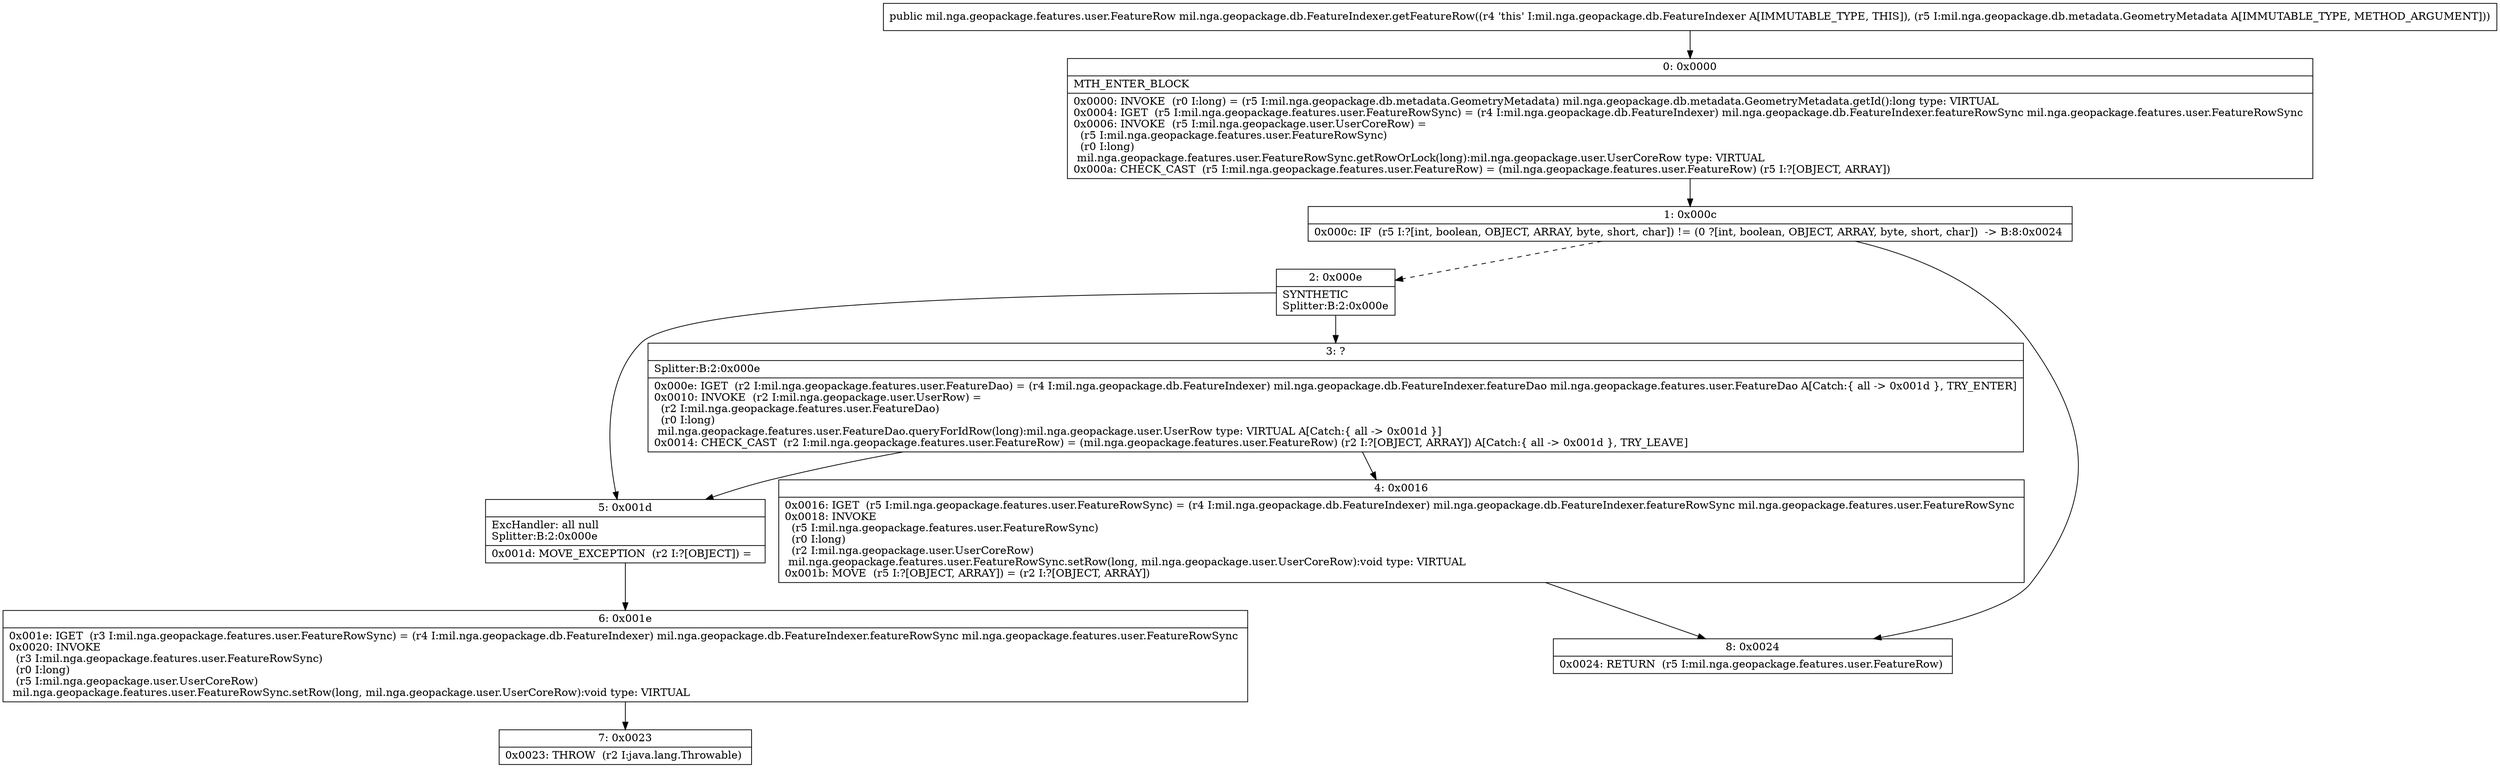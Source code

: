 digraph "CFG formil.nga.geopackage.db.FeatureIndexer.getFeatureRow(Lmil\/nga\/geopackage\/db\/metadata\/GeometryMetadata;)Lmil\/nga\/geopackage\/features\/user\/FeatureRow;" {
Node_0 [shape=record,label="{0\:\ 0x0000|MTH_ENTER_BLOCK\l|0x0000: INVOKE  (r0 I:long) = (r5 I:mil.nga.geopackage.db.metadata.GeometryMetadata) mil.nga.geopackage.db.metadata.GeometryMetadata.getId():long type: VIRTUAL \l0x0004: IGET  (r5 I:mil.nga.geopackage.features.user.FeatureRowSync) = (r4 I:mil.nga.geopackage.db.FeatureIndexer) mil.nga.geopackage.db.FeatureIndexer.featureRowSync mil.nga.geopackage.features.user.FeatureRowSync \l0x0006: INVOKE  (r5 I:mil.nga.geopackage.user.UserCoreRow) = \l  (r5 I:mil.nga.geopackage.features.user.FeatureRowSync)\l  (r0 I:long)\l mil.nga.geopackage.features.user.FeatureRowSync.getRowOrLock(long):mil.nga.geopackage.user.UserCoreRow type: VIRTUAL \l0x000a: CHECK_CAST  (r5 I:mil.nga.geopackage.features.user.FeatureRow) = (mil.nga.geopackage.features.user.FeatureRow) (r5 I:?[OBJECT, ARRAY]) \l}"];
Node_1 [shape=record,label="{1\:\ 0x000c|0x000c: IF  (r5 I:?[int, boolean, OBJECT, ARRAY, byte, short, char]) != (0 ?[int, boolean, OBJECT, ARRAY, byte, short, char])  \-\> B:8:0x0024 \l}"];
Node_2 [shape=record,label="{2\:\ 0x000e|SYNTHETIC\lSplitter:B:2:0x000e\l}"];
Node_3 [shape=record,label="{3\:\ ?|Splitter:B:2:0x000e\l|0x000e: IGET  (r2 I:mil.nga.geopackage.features.user.FeatureDao) = (r4 I:mil.nga.geopackage.db.FeatureIndexer) mil.nga.geopackage.db.FeatureIndexer.featureDao mil.nga.geopackage.features.user.FeatureDao A[Catch:\{ all \-\> 0x001d \}, TRY_ENTER]\l0x0010: INVOKE  (r2 I:mil.nga.geopackage.user.UserRow) = \l  (r2 I:mil.nga.geopackage.features.user.FeatureDao)\l  (r0 I:long)\l mil.nga.geopackage.features.user.FeatureDao.queryForIdRow(long):mil.nga.geopackage.user.UserRow type: VIRTUAL A[Catch:\{ all \-\> 0x001d \}]\l0x0014: CHECK_CAST  (r2 I:mil.nga.geopackage.features.user.FeatureRow) = (mil.nga.geopackage.features.user.FeatureRow) (r2 I:?[OBJECT, ARRAY]) A[Catch:\{ all \-\> 0x001d \}, TRY_LEAVE]\l}"];
Node_4 [shape=record,label="{4\:\ 0x0016|0x0016: IGET  (r5 I:mil.nga.geopackage.features.user.FeatureRowSync) = (r4 I:mil.nga.geopackage.db.FeatureIndexer) mil.nga.geopackage.db.FeatureIndexer.featureRowSync mil.nga.geopackage.features.user.FeatureRowSync \l0x0018: INVOKE  \l  (r5 I:mil.nga.geopackage.features.user.FeatureRowSync)\l  (r0 I:long)\l  (r2 I:mil.nga.geopackage.user.UserCoreRow)\l mil.nga.geopackage.features.user.FeatureRowSync.setRow(long, mil.nga.geopackage.user.UserCoreRow):void type: VIRTUAL \l0x001b: MOVE  (r5 I:?[OBJECT, ARRAY]) = (r2 I:?[OBJECT, ARRAY]) \l}"];
Node_5 [shape=record,label="{5\:\ 0x001d|ExcHandler: all null\lSplitter:B:2:0x000e\l|0x001d: MOVE_EXCEPTION  (r2 I:?[OBJECT]) =  \l}"];
Node_6 [shape=record,label="{6\:\ 0x001e|0x001e: IGET  (r3 I:mil.nga.geopackage.features.user.FeatureRowSync) = (r4 I:mil.nga.geopackage.db.FeatureIndexer) mil.nga.geopackage.db.FeatureIndexer.featureRowSync mil.nga.geopackage.features.user.FeatureRowSync \l0x0020: INVOKE  \l  (r3 I:mil.nga.geopackage.features.user.FeatureRowSync)\l  (r0 I:long)\l  (r5 I:mil.nga.geopackage.user.UserCoreRow)\l mil.nga.geopackage.features.user.FeatureRowSync.setRow(long, mil.nga.geopackage.user.UserCoreRow):void type: VIRTUAL \l}"];
Node_7 [shape=record,label="{7\:\ 0x0023|0x0023: THROW  (r2 I:java.lang.Throwable) \l}"];
Node_8 [shape=record,label="{8\:\ 0x0024|0x0024: RETURN  (r5 I:mil.nga.geopackage.features.user.FeatureRow) \l}"];
MethodNode[shape=record,label="{public mil.nga.geopackage.features.user.FeatureRow mil.nga.geopackage.db.FeatureIndexer.getFeatureRow((r4 'this' I:mil.nga.geopackage.db.FeatureIndexer A[IMMUTABLE_TYPE, THIS]), (r5 I:mil.nga.geopackage.db.metadata.GeometryMetadata A[IMMUTABLE_TYPE, METHOD_ARGUMENT])) }"];
MethodNode -> Node_0;
Node_0 -> Node_1;
Node_1 -> Node_2[style=dashed];
Node_1 -> Node_8;
Node_2 -> Node_3;
Node_2 -> Node_5;
Node_3 -> Node_4;
Node_3 -> Node_5;
Node_4 -> Node_8;
Node_5 -> Node_6;
Node_6 -> Node_7;
}

